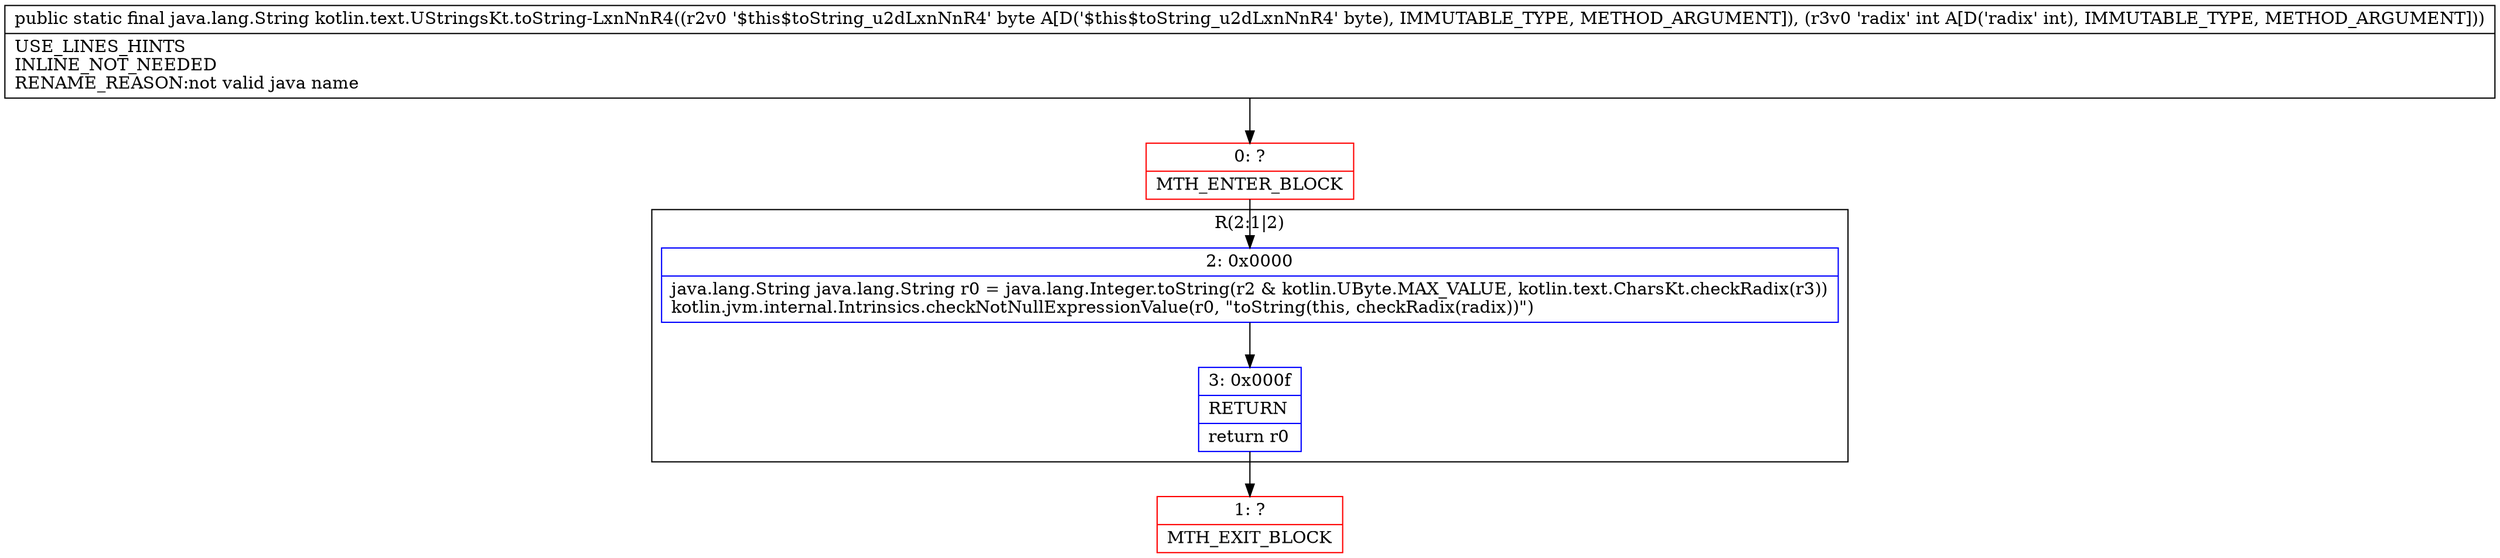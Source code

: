 digraph "CFG forkotlin.text.UStringsKt.toString\-LxnNnR4(BI)Ljava\/lang\/String;" {
subgraph cluster_Region_324305421 {
label = "R(2:1|2)";
node [shape=record,color=blue];
Node_2 [shape=record,label="{2\:\ 0x0000|java.lang.String java.lang.String r0 = java.lang.Integer.toString(r2 & kotlin.UByte.MAX_VALUE, kotlin.text.CharsKt.checkRadix(r3))\lkotlin.jvm.internal.Intrinsics.checkNotNullExpressionValue(r0, \"toString(this, checkRadix(radix))\")\l}"];
Node_3 [shape=record,label="{3\:\ 0x000f|RETURN\l|return r0\l}"];
}
Node_0 [shape=record,color=red,label="{0\:\ ?|MTH_ENTER_BLOCK\l}"];
Node_1 [shape=record,color=red,label="{1\:\ ?|MTH_EXIT_BLOCK\l}"];
MethodNode[shape=record,label="{public static final java.lang.String kotlin.text.UStringsKt.toString\-LxnNnR4((r2v0 '$this$toString_u2dLxnNnR4' byte A[D('$this$toString_u2dLxnNnR4' byte), IMMUTABLE_TYPE, METHOD_ARGUMENT]), (r3v0 'radix' int A[D('radix' int), IMMUTABLE_TYPE, METHOD_ARGUMENT]))  | USE_LINES_HINTS\lINLINE_NOT_NEEDED\lRENAME_REASON:not valid java name\l}"];
MethodNode -> Node_0;Node_2 -> Node_3;
Node_3 -> Node_1;
Node_0 -> Node_2;
}

